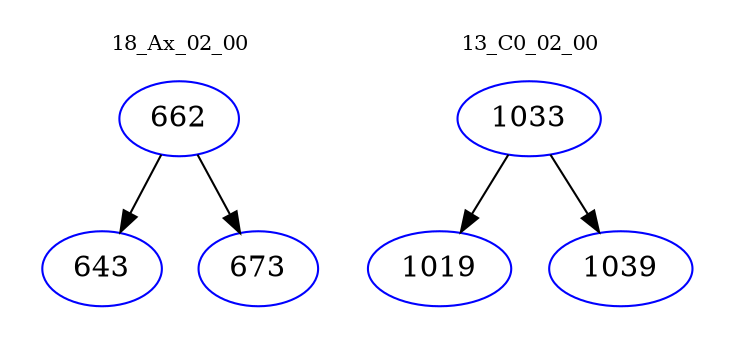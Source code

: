 digraph{
subgraph cluster_0 {
color = white
label = "18_Ax_02_00";
fontsize=10;
T0_662 [label="662", color="blue"]
T0_662 -> T0_643 [color="black"]
T0_643 [label="643", color="blue"]
T0_662 -> T0_673 [color="black"]
T0_673 [label="673", color="blue"]
}
subgraph cluster_1 {
color = white
label = "13_C0_02_00";
fontsize=10;
T1_1033 [label="1033", color="blue"]
T1_1033 -> T1_1019 [color="black"]
T1_1019 [label="1019", color="blue"]
T1_1033 -> T1_1039 [color="black"]
T1_1039 [label="1039", color="blue"]
}
}
